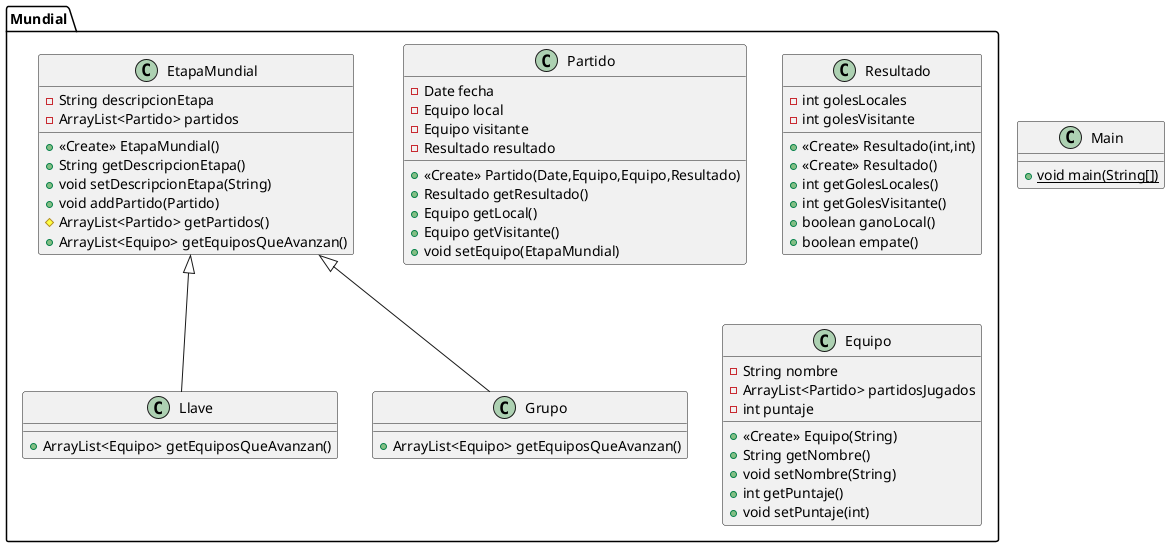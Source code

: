 @startuml
class Main {
+ {static} void main(String[])
}
class Mundial.Llave {
+ ArrayList<Equipo> getEquiposQueAvanzan()
}
class Mundial.Partido {
- Date fecha
- Equipo local
- Equipo visitante
- Resultado resultado
+ <<Create>> Partido(Date,Equipo,Equipo,Resultado)
+ Resultado getResultado()
+ Equipo getLocal()
+ Equipo getVisitante()
+ void setEquipo(EtapaMundial)
}
class Mundial.Grupo {
+ ArrayList<Equipo> getEquiposQueAvanzan()
}
class Mundial.Resultado {
- int golesLocales
- int golesVisitante
+ <<Create>> Resultado(int,int)
+ <<Create>> Resultado()
+ int getGolesLocales()
+ int getGolesVisitante()
+ boolean ganoLocal()
+ boolean empate()
}
class Mundial.Equipo {
- String nombre
- ArrayList<Partido> partidosJugados
- int puntaje
+ <<Create>> Equipo(String)
+ String getNombre()
+ void setNombre(String)
+ int getPuntaje()
+ void setPuntaje(int)
}
class Mundial.EtapaMundial {
- String descripcionEtapa
- ArrayList<Partido> partidos
+ <<Create>> EtapaMundial()
+ String getDescripcionEtapa()
+ void setDescripcionEtapa(String)
+ void addPartido(Partido)
# ArrayList<Partido> getPartidos()
+ ArrayList<Equipo> getEquiposQueAvanzan()
}


Mundial.EtapaMundial <|-- Mundial.Llave
Mundial.EtapaMundial <|-- Mundial.Grupo
@enduml